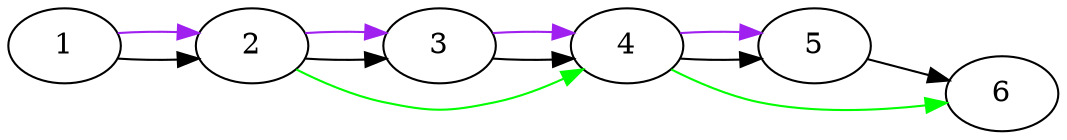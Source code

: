 digraph G
{
rankdir=LR
1 -> 2 [color="black"];
2 -> 3 [color="black"];
3 -> 4 [color="black"];
4 -> 5 [color="black"];
5 -> 6 [color="black"];
2 -> 4 [color="green"];
4 -> 6 [color="green"];
1 -> 2 [color="purple"];
2 -> 3 [color="purple"];
3 -> 4 [color="purple"];
4 -> 5 [color="purple"];
}